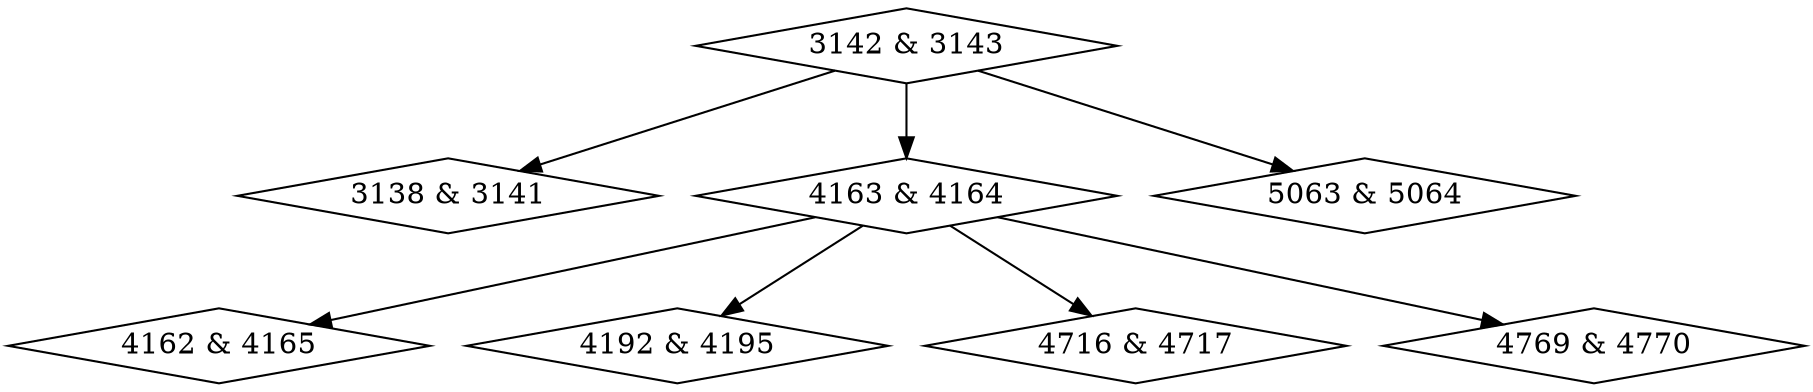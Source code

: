 digraph {
0 [label = "3138 & 3141", shape = diamond];
1 [label = "3142 & 3143", shape = diamond];
2 [label = "4162 & 4165", shape = diamond];
3 [label = "4163 & 4164", shape = diamond];
4 [label = "4192 & 4195", shape = diamond];
5 [label = "4716 & 4717", shape = diamond];
6 [label = "4769 & 4770", shape = diamond];
7 [label = "5063 & 5064", shape = diamond];
1->0;
1->3;
1->7;
3->2;
3->4;
3->5;
3->6;
}
